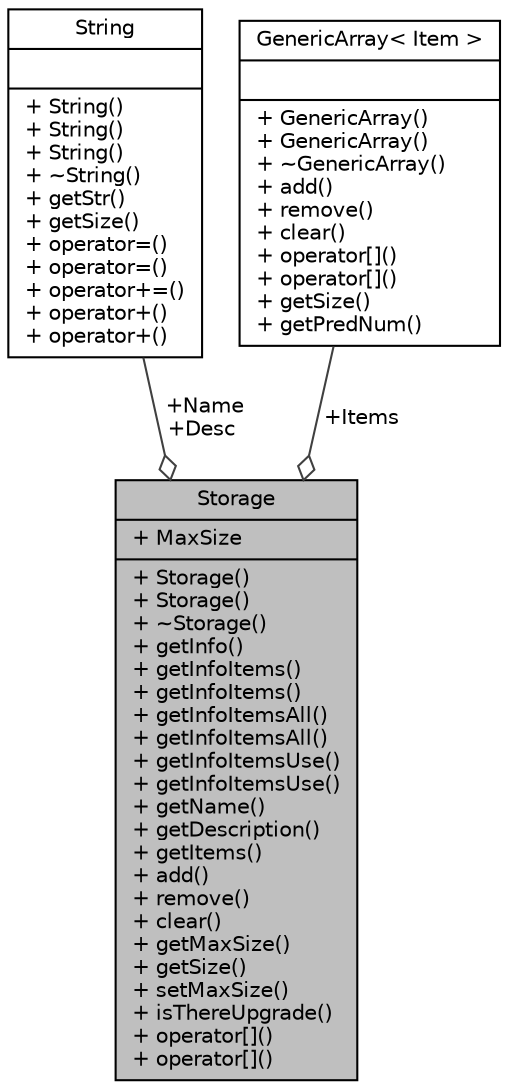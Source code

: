 digraph "Storage"
{
 // INTERACTIVE_SVG=YES
 // LATEX_PDF_SIZE
  edge [fontname="Helvetica",fontsize="10",labelfontname="Helvetica",labelfontsize="10"];
  node [fontname="Helvetica",fontsize="10",shape=record];
  Node1 [label="{Storage\n|+ MaxSize\l|+ Storage()\l+ Storage()\l+ ~Storage()\l+ getInfo()\l+ getInfoItems()\l+ getInfoItems()\l+ getInfoItemsAll()\l+ getInfoItemsAll()\l+ getInfoItemsUse()\l+ getInfoItemsUse()\l+ getName()\l+ getDescription()\l+ getItems()\l+ add()\l+ remove()\l+ clear()\l+ getMaxSize()\l+ getSize()\l+ setMaxSize()\l+ isThereUpgrade()\l+ operator[]()\l+ operator[]()\l}",height=0.2,width=0.4,color="black", fillcolor="grey75", style="filled", fontcolor="black",tooltip="A Storage is able to store Items, but to a limited extent (MaxSize). Also has a Name and a Descriptio..."];
  Node2 -> Node1 [color="grey25",fontsize="10",style="solid",label=" +Name\n+Desc" ,arrowhead="odiamond"];
  Node2 [label="{String\n||+ String()\l+ String()\l+ String()\l+ ~String()\l+ getStr()\l+ getSize()\l+ operator=()\l+ operator=()\l+ operator+=()\l+ operator+()\l+ operator+()\l}",height=0.2,width=0.4,color="black", fillcolor="white", style="filled",URL="$class_string.html",tooltip="Seperate String class, because STL are not allowed..."];
  Node3 -> Node1 [color="grey25",fontsize="10",style="solid",label=" +Items" ,arrowhead="odiamond"];
  Node3 [label="{GenericArray\< Item \>\n||+ GenericArray()\l+ GenericArray()\l+ ~GenericArray()\l+ add()\l+ remove()\l+ clear()\l+ operator[]()\l+ operator[]()\l+ getSize()\l+ getPredNum()\l}",height=0.2,width=0.4,color="black", fillcolor="white", style="filled",URL="$class_generic_array.html",tooltip=" "];
}
